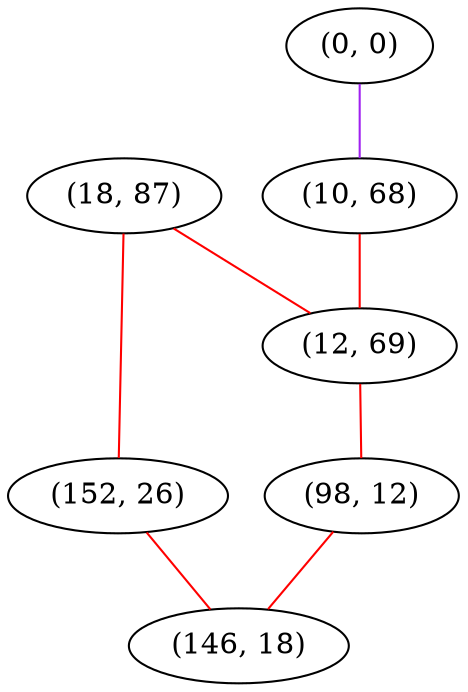 graph "" {
"(18, 87)";
"(0, 0)";
"(10, 68)";
"(152, 26)";
"(12, 69)";
"(98, 12)";
"(146, 18)";
"(18, 87)" -- "(12, 69)"  [color=red, key=0, weight=1];
"(18, 87)" -- "(152, 26)"  [color=red, key=0, weight=1];
"(0, 0)" -- "(10, 68)"  [color=purple, key=0, weight=4];
"(10, 68)" -- "(12, 69)"  [color=red, key=0, weight=1];
"(152, 26)" -- "(146, 18)"  [color=red, key=0, weight=1];
"(12, 69)" -- "(98, 12)"  [color=red, key=0, weight=1];
"(98, 12)" -- "(146, 18)"  [color=red, key=0, weight=1];
}
